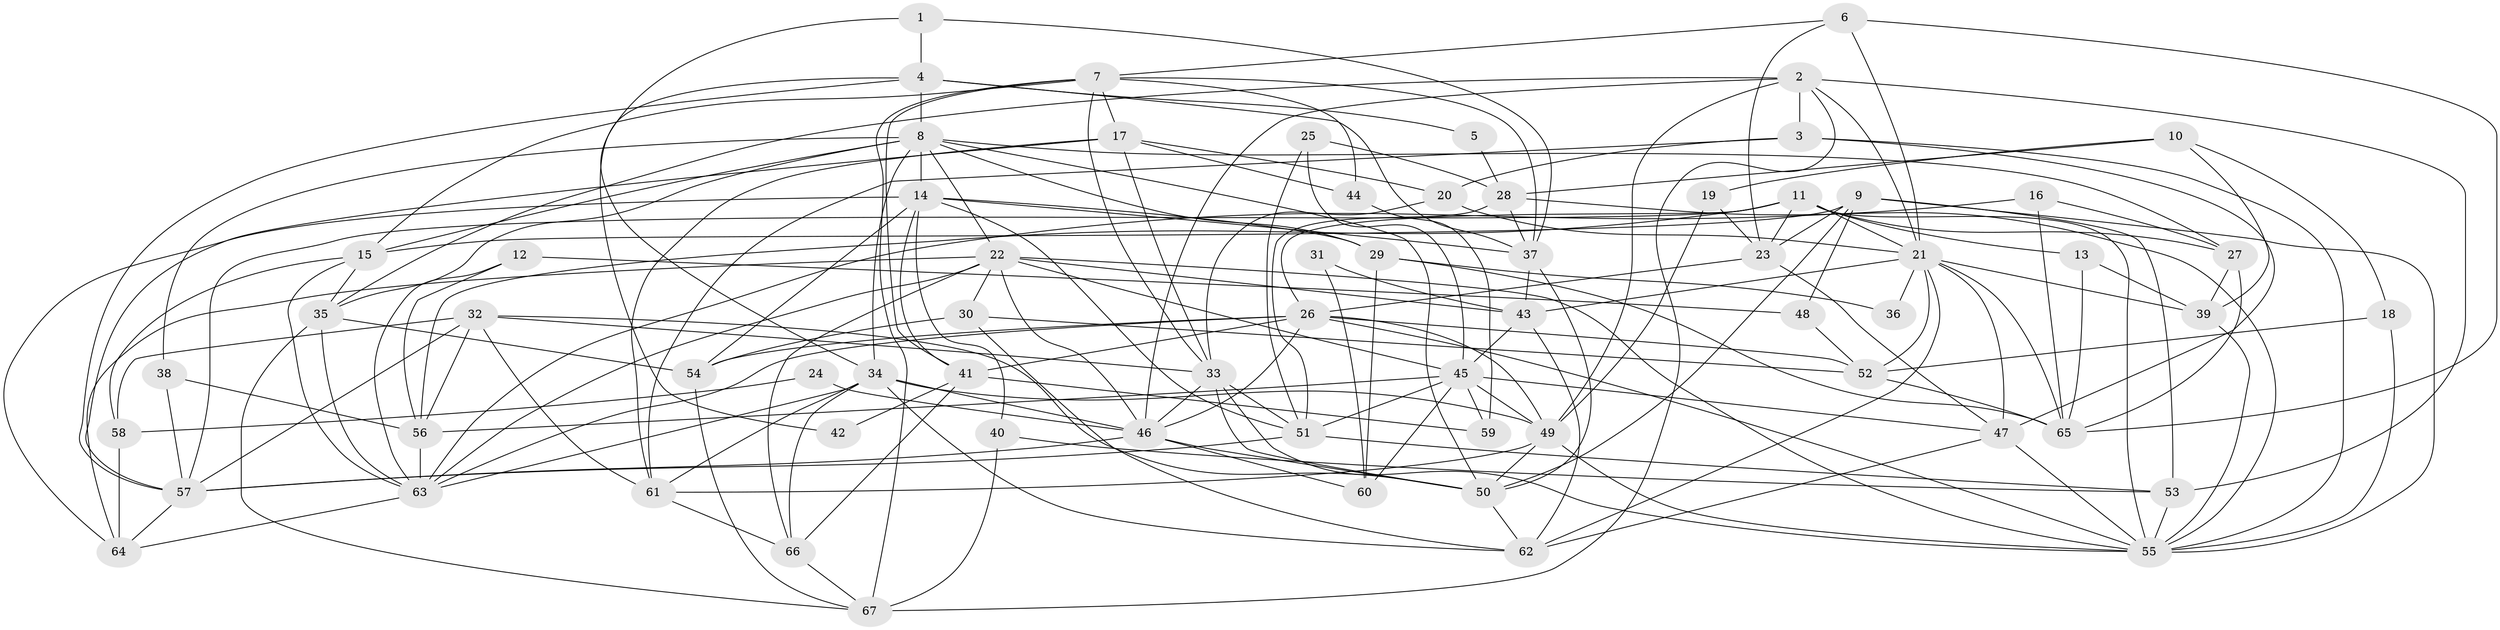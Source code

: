 // original degree distribution, {6: 0.09774436090225563, 3: 0.24812030075187969, 4: 0.2631578947368421, 7: 0.045112781954887216, 5: 0.18796992481203006, 2: 0.15037593984962405, 8: 0.007518796992481203}
// Generated by graph-tools (version 1.1) at 2025/02/03/09/25 03:02:11]
// undirected, 67 vertices, 188 edges
graph export_dot {
graph [start="1"]
  node [color=gray90,style=filled];
  1;
  2;
  3;
  4;
  5;
  6;
  7;
  8;
  9;
  10;
  11;
  12;
  13;
  14;
  15;
  16;
  17;
  18;
  19;
  20;
  21;
  22;
  23;
  24;
  25;
  26;
  27;
  28;
  29;
  30;
  31;
  32;
  33;
  34;
  35;
  36;
  37;
  38;
  39;
  40;
  41;
  42;
  43;
  44;
  45;
  46;
  47;
  48;
  49;
  50;
  51;
  52;
  53;
  54;
  55;
  56;
  57;
  58;
  59;
  60;
  61;
  62;
  63;
  64;
  65;
  66;
  67;
  1 -- 4 [weight=1.0];
  1 -- 34 [weight=1.0];
  1 -- 37 [weight=1.0];
  2 -- 3 [weight=1.0];
  2 -- 21 [weight=1.0];
  2 -- 35 [weight=1.0];
  2 -- 46 [weight=1.0];
  2 -- 49 [weight=1.0];
  2 -- 53 [weight=1.0];
  2 -- 67 [weight=1.0];
  3 -- 20 [weight=1.0];
  3 -- 47 [weight=2.0];
  3 -- 55 [weight=1.0];
  3 -- 61 [weight=1.0];
  4 -- 5 [weight=1.0];
  4 -- 8 [weight=1.0];
  4 -- 37 [weight=1.0];
  4 -- 42 [weight=1.0];
  4 -- 57 [weight=1.0];
  5 -- 28 [weight=1.0];
  6 -- 7 [weight=1.0];
  6 -- 21 [weight=1.0];
  6 -- 23 [weight=1.0];
  6 -- 65 [weight=1.0];
  7 -- 15 [weight=1.0];
  7 -- 17 [weight=1.0];
  7 -- 33 [weight=1.0];
  7 -- 37 [weight=1.0];
  7 -- 41 [weight=1.0];
  7 -- 44 [weight=1.0];
  7 -- 67 [weight=1.0];
  8 -- 14 [weight=1.0];
  8 -- 15 [weight=1.0];
  8 -- 22 [weight=1.0];
  8 -- 27 [weight=1.0];
  8 -- 29 [weight=1.0];
  8 -- 34 [weight=1.0];
  8 -- 35 [weight=1.0];
  8 -- 38 [weight=1.0];
  8 -- 50 [weight=1.0];
  9 -- 15 [weight=1.0];
  9 -- 23 [weight=1.0];
  9 -- 48 [weight=1.0];
  9 -- 50 [weight=1.0];
  9 -- 53 [weight=1.0];
  9 -- 55 [weight=1.0];
  10 -- 18 [weight=1.0];
  10 -- 19 [weight=1.0];
  10 -- 28 [weight=1.0];
  10 -- 39 [weight=1.0];
  11 -- 13 [weight=1.0];
  11 -- 21 [weight=1.0];
  11 -- 23 [weight=1.0];
  11 -- 26 [weight=1.0];
  11 -- 27 [weight=1.0];
  11 -- 55 [weight=1.0];
  11 -- 56 [weight=1.0];
  11 -- 57 [weight=1.0];
  12 -- 48 [weight=1.0];
  12 -- 56 [weight=1.0];
  12 -- 63 [weight=1.0];
  13 -- 39 [weight=1.0];
  13 -- 65 [weight=1.0];
  14 -- 29 [weight=1.0];
  14 -- 37 [weight=1.0];
  14 -- 40 [weight=1.0];
  14 -- 41 [weight=1.0];
  14 -- 51 [weight=1.0];
  14 -- 54 [weight=1.0];
  14 -- 64 [weight=1.0];
  15 -- 35 [weight=1.0];
  15 -- 58 [weight=1.0];
  15 -- 63 [weight=1.0];
  16 -- 27 [weight=1.0];
  16 -- 63 [weight=1.0];
  16 -- 65 [weight=1.0];
  17 -- 20 [weight=1.0];
  17 -- 33 [weight=1.0];
  17 -- 44 [weight=1.0];
  17 -- 57 [weight=1.0];
  17 -- 61 [weight=1.0];
  18 -- 52 [weight=1.0];
  18 -- 55 [weight=1.0];
  19 -- 23 [weight=1.0];
  19 -- 49 [weight=1.0];
  20 -- 21 [weight=1.0];
  20 -- 33 [weight=1.0];
  21 -- 36 [weight=2.0];
  21 -- 39 [weight=1.0];
  21 -- 43 [weight=1.0];
  21 -- 47 [weight=1.0];
  21 -- 52 [weight=1.0];
  21 -- 62 [weight=1.0];
  21 -- 65 [weight=1.0];
  22 -- 30 [weight=1.0];
  22 -- 43 [weight=1.0];
  22 -- 45 [weight=1.0];
  22 -- 46 [weight=1.0];
  22 -- 55 [weight=1.0];
  22 -- 63 [weight=1.0];
  22 -- 64 [weight=1.0];
  22 -- 66 [weight=1.0];
  23 -- 26 [weight=1.0];
  23 -- 47 [weight=1.0];
  24 -- 46 [weight=2.0];
  24 -- 58 [weight=1.0];
  25 -- 28 [weight=1.0];
  25 -- 45 [weight=1.0];
  25 -- 51 [weight=1.0];
  26 -- 41 [weight=1.0];
  26 -- 46 [weight=1.0];
  26 -- 49 [weight=1.0];
  26 -- 52 [weight=1.0];
  26 -- 54 [weight=1.0];
  26 -- 55 [weight=1.0];
  26 -- 63 [weight=1.0];
  27 -- 39 [weight=1.0];
  27 -- 65 [weight=1.0];
  28 -- 37 [weight=2.0];
  28 -- 51 [weight=1.0];
  28 -- 55 [weight=1.0];
  29 -- 36 [weight=1.0];
  29 -- 60 [weight=1.0];
  29 -- 65 [weight=1.0];
  30 -- 52 [weight=1.0];
  30 -- 54 [weight=1.0];
  30 -- 62 [weight=1.0];
  31 -- 43 [weight=1.0];
  31 -- 60 [weight=1.0];
  32 -- 33 [weight=1.0];
  32 -- 50 [weight=1.0];
  32 -- 56 [weight=1.0];
  32 -- 57 [weight=1.0];
  32 -- 58 [weight=1.0];
  32 -- 61 [weight=1.0];
  33 -- 46 [weight=1.0];
  33 -- 50 [weight=1.0];
  33 -- 51 [weight=1.0];
  33 -- 55 [weight=1.0];
  34 -- 46 [weight=1.0];
  34 -- 49 [weight=1.0];
  34 -- 61 [weight=1.0];
  34 -- 62 [weight=1.0];
  34 -- 63 [weight=1.0];
  34 -- 66 [weight=1.0];
  35 -- 54 [weight=2.0];
  35 -- 63 [weight=1.0];
  35 -- 67 [weight=1.0];
  37 -- 43 [weight=1.0];
  37 -- 50 [weight=1.0];
  38 -- 56 [weight=1.0];
  38 -- 57 [weight=1.0];
  39 -- 55 [weight=1.0];
  40 -- 53 [weight=2.0];
  40 -- 67 [weight=1.0];
  41 -- 42 [weight=1.0];
  41 -- 59 [weight=1.0];
  41 -- 66 [weight=1.0];
  43 -- 45 [weight=1.0];
  43 -- 62 [weight=1.0];
  44 -- 59 [weight=1.0];
  45 -- 47 [weight=1.0];
  45 -- 49 [weight=1.0];
  45 -- 51 [weight=1.0];
  45 -- 56 [weight=1.0];
  45 -- 59 [weight=1.0];
  45 -- 60 [weight=1.0];
  46 -- 50 [weight=1.0];
  46 -- 57 [weight=1.0];
  46 -- 60 [weight=1.0];
  47 -- 55 [weight=1.0];
  47 -- 62 [weight=1.0];
  48 -- 52 [weight=1.0];
  49 -- 50 [weight=1.0];
  49 -- 55 [weight=1.0];
  49 -- 61 [weight=1.0];
  50 -- 62 [weight=1.0];
  51 -- 53 [weight=2.0];
  51 -- 57 [weight=1.0];
  52 -- 65 [weight=1.0];
  53 -- 55 [weight=1.0];
  54 -- 67 [weight=1.0];
  56 -- 63 [weight=1.0];
  57 -- 64 [weight=1.0];
  58 -- 64 [weight=1.0];
  61 -- 66 [weight=1.0];
  63 -- 64 [weight=1.0];
  66 -- 67 [weight=1.0];
}
